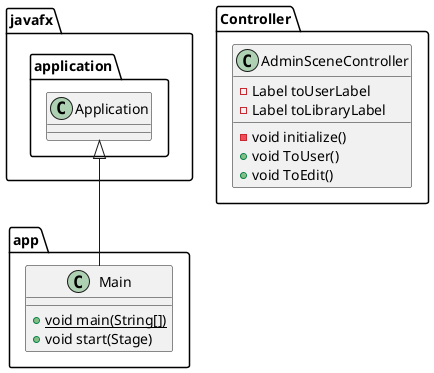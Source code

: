 @startuml
class app.Main {
+ {static} void main(String[])
+ void start(Stage)
}

class Controller.AdminSceneController {
- Label toUserLabel
- Label toLibraryLabel
- void initialize()
+ void ToUser()
+ void ToEdit()
}



javafx.application.Application <|-- app.Main
@enduml